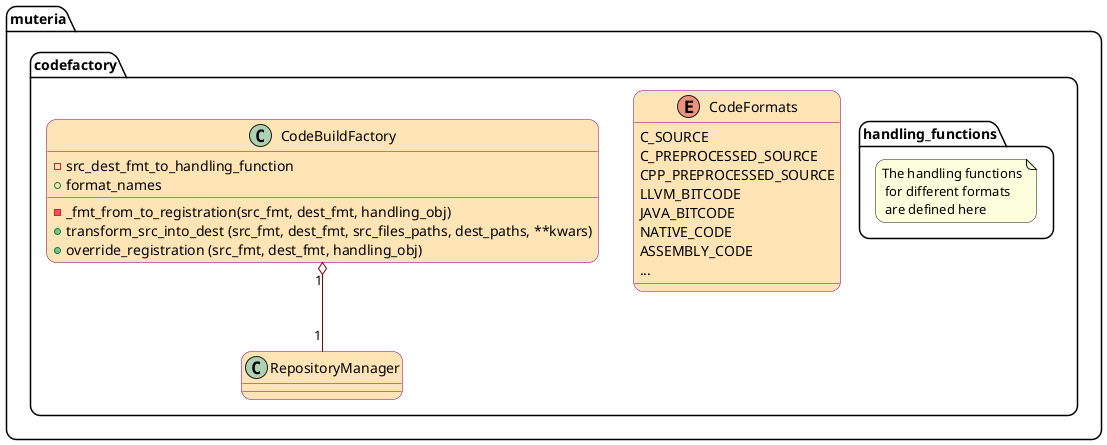 @startuml
/'-------------- Style ----------------'/
skinparam roundcorner 20
skinparam class {
	BackgroundColor Moccasin
	ArrowColor Maroon
	BorderColor Purple
}
skinparam stereotypeCBackgroundColor YellowGreen
/'---------------------------------------'/

'interface 
package muteria.codefactory {
    package handling_functions {
        note "The handling functions\n for different formats\n are defined here" as N1        
    }
    enum CodeFormats {
        C_SOURCE
        C_PREPROCESSED_SOURCE
        CPP_PREPROCESSED_SOURCE
        LLVM_BITCODE
        JAVA_BITCODE
        NATIVE_CODE
        ASSEMBLY_CODE
        ...
    }
    class RepositoryManager 
    class CodeBuildFactory {
        - src_dest_fmt_to_handling_function
        + format_names 
        - _fmt_from_to_registration(src_fmt, dest_fmt, handling_obj)
        + transform_src_into_dest (src_fmt, dest_fmt, src_files_paths, dest_paths, **kwars)
        + override_registration (src_fmt, dest_fmt, handling_obj)
    }
    CodeBuildFactory "1" o-- "1" RepositoryManager
}

@enduml